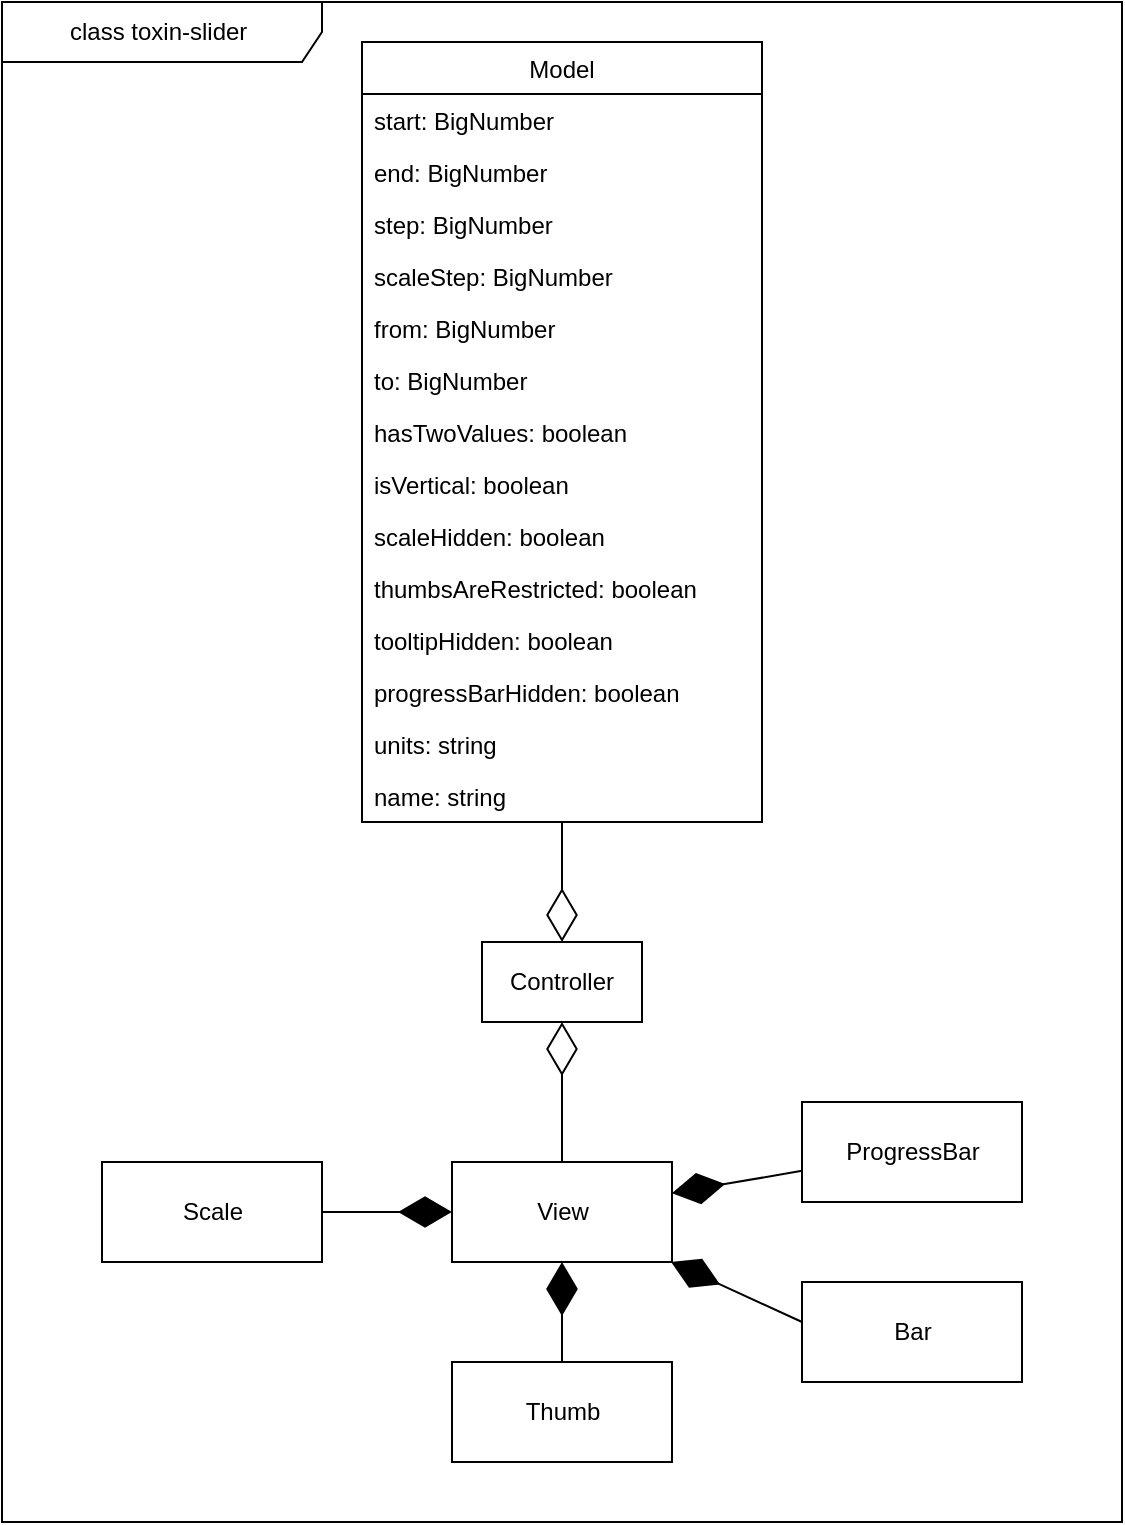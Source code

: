 <mxfile version="20.2.5" type="github">
  <diagram id="GBTnySst6NLmsGVm9jS0" name="Страница 1">
    <mxGraphModel dx="1354" dy="726" grid="1" gridSize="10" guides="1" tooltips="1" connect="1" arrows="1" fold="1" page="1" pageScale="1" pageWidth="827" pageHeight="1169" math="0" shadow="0">
      <root>
        <mxCell id="0" />
        <mxCell id="1" parent="0" />
        <mxCell id="wxp3gdqMQNh9vdlh4Xrz-1" value="Controller" style="rounded=0;whiteSpace=wrap;html=1;" parent="1" vertex="1">
          <mxGeometry x="360" y="750" width="80" height="40" as="geometry" />
        </mxCell>
        <mxCell id="wxp3gdqMQNh9vdlh4Xrz-16" value="Model" style="swimlane;fontStyle=0;childLayout=stackLayout;horizontal=1;startSize=26;fillColor=none;horizontalStack=0;resizeParent=1;resizeParentMax=0;resizeLast=0;collapsible=1;marginBottom=0;" parent="1" vertex="1">
          <mxGeometry x="300" y="300" width="200" height="390" as="geometry" />
        </mxCell>
        <mxCell id="wxp3gdqMQNh9vdlh4Xrz-17" value="start: BigNumber" style="text;strokeColor=none;fillColor=none;align=left;verticalAlign=top;spacingLeft=4;spacingRight=4;overflow=hidden;rotatable=0;points=[[0,0.5],[1,0.5]];portConstraint=eastwest;" parent="wxp3gdqMQNh9vdlh4Xrz-16" vertex="1">
          <mxGeometry y="26" width="200" height="26" as="geometry" />
        </mxCell>
        <mxCell id="wxp3gdqMQNh9vdlh4Xrz-21" value="end: BigNumber" style="text;strokeColor=none;fillColor=none;align=left;verticalAlign=top;spacingLeft=4;spacingRight=4;overflow=hidden;rotatable=0;points=[[0,0.5],[1,0.5]];portConstraint=eastwest;" parent="wxp3gdqMQNh9vdlh4Xrz-16" vertex="1">
          <mxGeometry y="52" width="200" height="26" as="geometry" />
        </mxCell>
        <mxCell id="wxp3gdqMQNh9vdlh4Xrz-18" value="step: BigNumber" style="text;strokeColor=none;fillColor=none;align=left;verticalAlign=top;spacingLeft=4;spacingRight=4;overflow=hidden;rotatable=0;points=[[0,0.5],[1,0.5]];portConstraint=eastwest;" parent="wxp3gdqMQNh9vdlh4Xrz-16" vertex="1">
          <mxGeometry y="78" width="200" height="26" as="geometry" />
        </mxCell>
        <mxCell id="9HVPE3XCvP6rxmOitzGl-9" value="scaleStep: BigNumber" style="text;strokeColor=none;fillColor=none;align=left;verticalAlign=top;spacingLeft=4;spacingRight=4;overflow=hidden;rotatable=0;points=[[0,0.5],[1,0.5]];portConstraint=eastwest;" vertex="1" parent="wxp3gdqMQNh9vdlh4Xrz-16">
          <mxGeometry y="104" width="200" height="26" as="geometry" />
        </mxCell>
        <mxCell id="wxp3gdqMQNh9vdlh4Xrz-22" value="from: BigNumber" style="text;strokeColor=none;fillColor=none;align=left;verticalAlign=top;spacingLeft=4;spacingRight=4;overflow=hidden;rotatable=0;points=[[0,0.5],[1,0.5]];portConstraint=eastwest;" parent="wxp3gdqMQNh9vdlh4Xrz-16" vertex="1">
          <mxGeometry y="130" width="200" height="26" as="geometry" />
        </mxCell>
        <mxCell id="wxp3gdqMQNh9vdlh4Xrz-19" value="to: BigNumber" style="text;strokeColor=none;fillColor=none;align=left;verticalAlign=top;spacingLeft=4;spacingRight=4;overflow=hidden;rotatable=0;points=[[0,0.5],[1,0.5]];portConstraint=eastwest;" parent="wxp3gdqMQNh9vdlh4Xrz-16" vertex="1">
          <mxGeometry y="156" width="200" height="26" as="geometry" />
        </mxCell>
        <mxCell id="wxp3gdqMQNh9vdlh4Xrz-20" value="hasTwoValues: boolean" style="text;strokeColor=none;fillColor=none;align=left;verticalAlign=top;spacingLeft=4;spacingRight=4;overflow=hidden;rotatable=0;points=[[0,0.5],[1,0.5]];portConstraint=eastwest;" parent="wxp3gdqMQNh9vdlh4Xrz-16" vertex="1">
          <mxGeometry y="182" width="200" height="26" as="geometry" />
        </mxCell>
        <mxCell id="9HVPE3XCvP6rxmOitzGl-4" value="isVertical: boolean" style="text;strokeColor=none;fillColor=none;align=left;verticalAlign=top;spacingLeft=4;spacingRight=4;overflow=hidden;rotatable=0;points=[[0,0.5],[1,0.5]];portConstraint=eastwest;" vertex="1" parent="wxp3gdqMQNh9vdlh4Xrz-16">
          <mxGeometry y="208" width="200" height="26" as="geometry" />
        </mxCell>
        <mxCell id="9HVPE3XCvP6rxmOitzGl-5" value="scaleHidden: boolean" style="text;strokeColor=none;fillColor=none;align=left;verticalAlign=top;spacingLeft=4;spacingRight=4;overflow=hidden;rotatable=0;points=[[0,0.5],[1,0.5]];portConstraint=eastwest;" vertex="1" parent="wxp3gdqMQNh9vdlh4Xrz-16">
          <mxGeometry y="234" width="200" height="26" as="geometry" />
        </mxCell>
        <mxCell id="9HVPE3XCvP6rxmOitzGl-8" value="thumbsAreRestricted: boolean" style="text;strokeColor=none;fillColor=none;align=left;verticalAlign=top;spacingLeft=4;spacingRight=4;overflow=hidden;rotatable=0;points=[[0,0.5],[1,0.5]];portConstraint=eastwest;" vertex="1" parent="wxp3gdqMQNh9vdlh4Xrz-16">
          <mxGeometry y="260" width="200" height="26" as="geometry" />
        </mxCell>
        <mxCell id="9HVPE3XCvP6rxmOitzGl-7" value="tooltipHidden: boolean" style="text;strokeColor=none;fillColor=none;align=left;verticalAlign=top;spacingLeft=4;spacingRight=4;overflow=hidden;rotatable=0;points=[[0,0.5],[1,0.5]];portConstraint=eastwest;" vertex="1" parent="wxp3gdqMQNh9vdlh4Xrz-16">
          <mxGeometry y="286" width="200" height="26" as="geometry" />
        </mxCell>
        <mxCell id="9HVPE3XCvP6rxmOitzGl-6" value="progressBarHidden: boolean" style="text;strokeColor=none;fillColor=none;align=left;verticalAlign=top;spacingLeft=4;spacingRight=4;overflow=hidden;rotatable=0;points=[[0,0.5],[1,0.5]];portConstraint=eastwest;" vertex="1" parent="wxp3gdqMQNh9vdlh4Xrz-16">
          <mxGeometry y="312" width="200" height="26" as="geometry" />
        </mxCell>
        <mxCell id="9HVPE3XCvP6rxmOitzGl-10" value="units: string" style="text;strokeColor=none;fillColor=none;align=left;verticalAlign=top;spacingLeft=4;spacingRight=4;overflow=hidden;rotatable=0;points=[[0,0.5],[1,0.5]];portConstraint=eastwest;" vertex="1" parent="wxp3gdqMQNh9vdlh4Xrz-16">
          <mxGeometry y="338" width="200" height="26" as="geometry" />
        </mxCell>
        <mxCell id="9HVPE3XCvP6rxmOitzGl-14" value="name: string" style="text;strokeColor=none;fillColor=none;align=left;verticalAlign=top;spacingLeft=4;spacingRight=4;overflow=hidden;rotatable=0;points=[[0,0.5],[1,0.5]];portConstraint=eastwest;" vertex="1" parent="wxp3gdqMQNh9vdlh4Xrz-16">
          <mxGeometry y="364" width="200" height="26" as="geometry" />
        </mxCell>
        <mxCell id="wxp3gdqMQNh9vdlh4Xrz-31" value="" style="endArrow=diamondThin;endFill=0;endSize=24;html=1;rounded=0;" parent="1" target="wxp3gdqMQNh9vdlh4Xrz-1" edge="1">
          <mxGeometry width="160" relative="1" as="geometry">
            <mxPoint x="400" y="860" as="sourcePoint" />
            <mxPoint x="400" y="810" as="targetPoint" />
          </mxGeometry>
        </mxCell>
        <mxCell id="wxp3gdqMQNh9vdlh4Xrz-36" value="Thumb" style="html=1;" parent="1" vertex="1">
          <mxGeometry x="345" y="960" width="110" height="50" as="geometry" />
        </mxCell>
        <mxCell id="wxp3gdqMQNh9vdlh4Xrz-37" value="" style="endArrow=diamondThin;endFill=1;endSize=24;html=1;rounded=0;" parent="1" source="wxp3gdqMQNh9vdlh4Xrz-36" target="9HVPE3XCvP6rxmOitzGl-11" edge="1">
          <mxGeometry width="160" relative="1" as="geometry">
            <mxPoint x="280" y="860" as="sourcePoint" />
            <mxPoint x="400" y="890" as="targetPoint" />
          </mxGeometry>
        </mxCell>
        <mxCell id="wxp3gdqMQNh9vdlh4Xrz-38" value="Scale" style="html=1;" parent="1" vertex="1">
          <mxGeometry x="170" y="860" width="110" height="50" as="geometry" />
        </mxCell>
        <mxCell id="wxp3gdqMQNh9vdlh4Xrz-39" value="" style="endArrow=diamondThin;endFill=1;endSize=24;html=1;rounded=0;" parent="1" source="wxp3gdqMQNh9vdlh4Xrz-38" target="9HVPE3XCvP6rxmOitzGl-11" edge="1">
          <mxGeometry width="160" relative="1" as="geometry">
            <mxPoint x="190" y="860" as="sourcePoint" />
            <mxPoint x="365" y="881.512" as="targetPoint" />
          </mxGeometry>
        </mxCell>
        <mxCell id="wxp3gdqMQNh9vdlh4Xrz-40" value="ProgressBar" style="html=1;" parent="1" vertex="1">
          <mxGeometry x="520" y="830" width="110" height="50" as="geometry" />
        </mxCell>
        <mxCell id="wxp3gdqMQNh9vdlh4Xrz-41" value="Bar" style="html=1;" parent="1" vertex="1">
          <mxGeometry x="520" y="920" width="110" height="50" as="geometry" />
        </mxCell>
        <mxCell id="wxp3gdqMQNh9vdlh4Xrz-42" value="" style="endArrow=diamondThin;endFill=1;endSize=24;html=1;rounded=0;exitX=0;exitY=0.4;exitDx=0;exitDy=0;exitPerimeter=0;" parent="1" source="wxp3gdqMQNh9vdlh4Xrz-41" target="9HVPE3XCvP6rxmOitzGl-11" edge="1">
          <mxGeometry width="160" relative="1" as="geometry">
            <mxPoint x="560" y="780" as="sourcePoint" />
            <mxPoint x="485.51" y="898.022" as="targetPoint" />
          </mxGeometry>
        </mxCell>
        <mxCell id="wxp3gdqMQNh9vdlh4Xrz-43" value="" style="endArrow=diamondThin;endFill=1;endSize=24;html=1;rounded=0;" parent="1" target="9HVPE3XCvP6rxmOitzGl-11" edge="1" source="wxp3gdqMQNh9vdlh4Xrz-40">
          <mxGeometry width="160" relative="1" as="geometry">
            <mxPoint x="560" y="870" as="sourcePoint" />
            <mxPoint x="435.21" y="864.62" as="targetPoint" />
          </mxGeometry>
        </mxCell>
        <mxCell id="wxp3gdqMQNh9vdlh4Xrz-44" value="class toxin-slider&amp;nbsp;" style="shape=umlFrame;whiteSpace=wrap;html=1;width=160;height=30;" parent="1" vertex="1">
          <mxGeometry x="120" y="280" width="560" height="760" as="geometry" />
        </mxCell>
        <mxCell id="9HVPE3XCvP6rxmOitzGl-11" value="View" style="html=1;" vertex="1" parent="1">
          <mxGeometry x="345" y="860" width="110" height="50" as="geometry" />
        </mxCell>
        <mxCell id="9HVPE3XCvP6rxmOitzGl-13" value="" style="endArrow=diamondThin;endFill=0;endSize=24;html=1;rounded=0;" edge="1" parent="1" source="wxp3gdqMQNh9vdlh4Xrz-16" target="wxp3gdqMQNh9vdlh4Xrz-1">
          <mxGeometry width="160" relative="1" as="geometry">
            <mxPoint x="400" y="690" as="sourcePoint" />
            <mxPoint x="460" y="700" as="targetPoint" />
          </mxGeometry>
        </mxCell>
      </root>
    </mxGraphModel>
  </diagram>
</mxfile>
